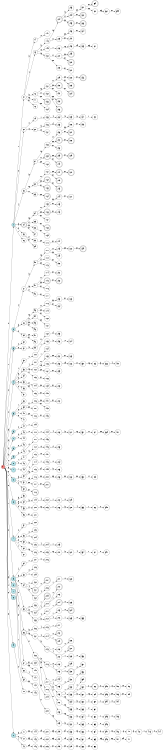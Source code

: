 digraph APTA {
__start0 [label="" shape="none"];

rankdir=LR;
size="8,5";

s0 [style="filled", color="black", fillcolor="#ff817b" shape="circle", label="0"];
s1 [style="filled", color="black", fillcolor="powderblue" shape="circle", label="1"];
s2 [style="filled", color="black", fillcolor="powderblue" shape="circle", label="2"];
s3 [style="filled", color="black", fillcolor="powderblue" shape="circle", label="3"];
s4 [style="filled", color="black", fillcolor="powderblue" shape="circle", label="4"];
s5 [style="filled", color="black", fillcolor="powderblue" shape="circle", label="5"];
s6 [style="filled", color="black", fillcolor="powderblue" shape="circle", label="6"];
s7 [style="filled", color="black", fillcolor="powderblue" shape="circle", label="7"];
s8 [style="filled", color="black", fillcolor="powderblue" shape="circle", label="8"];
s9 [style="filled", color="black", fillcolor="powderblue" shape="circle", label="9"];
s10 [style="filled", color="black", fillcolor="powderblue" shape="circle", label="10"];
s11 [style="filled", color="black", fillcolor="powderblue" shape="circle", label="11"];
s12 [style="filled", color="black", fillcolor="powderblue" shape="circle", label="12"];
s13 [style="filled", color="black", fillcolor="powderblue" shape="circle", label="13"];
s14 [style="filled", color="black", fillcolor="powderblue" shape="circle", label="14"];
s15 [style="filled", color="black", fillcolor="powderblue" shape="circle", label="15"];
s16 [style="filled", color="black", fillcolor="powderblue" shape="circle", label="16"];
s17 [style="filled", color="black", fillcolor="powderblue" shape="circle", label="17"];
s18 [style="filled", color="black", fillcolor="powderblue" shape="circle", label="18"];
s19 [style="filled", color="black", fillcolor="powderblue" shape="circle", label="19"];
s20 [style="filled", color="black", fillcolor="powderblue" shape="circle", label="20"];
s21 [style="filled", color="black", fillcolor="white" shape="circle", label="21"];
s22 [style="filled", color="black", fillcolor="white" shape="circle", label="22"];
s23 [style="filled", color="black", fillcolor="white" shape="circle", label="23"];
s24 [style="rounded,filled", color="black", fillcolor="white" shape="doublecircle", label="24"];
s25 [style="filled", color="black", fillcolor="white" shape="circle", label="25"];
s26 [style="filled", color="black", fillcolor="white" shape="circle", label="26"];
s27 [style="filled", color="black", fillcolor="white" shape="circle", label="27"];
s28 [style="filled", color="black", fillcolor="white" shape="circle", label="28"];
s29 [style="filled", color="black", fillcolor="white" shape="circle", label="29"];
s30 [style="filled", color="black", fillcolor="white" shape="circle", label="30"];
s31 [style="filled", color="black", fillcolor="white" shape="circle", label="31"];
s32 [style="filled", color="black", fillcolor="white" shape="circle", label="32"];
s33 [style="filled", color="black", fillcolor="white" shape="circle", label="33"];
s34 [style="filled", color="black", fillcolor="white" shape="circle", label="34"];
s35 [style="filled", color="black", fillcolor="white" shape="circle", label="35"];
s36 [style="filled", color="black", fillcolor="white" shape="circle", label="36"];
s37 [style="filled", color="black", fillcolor="white" shape="circle", label="37"];
s38 [style="filled", color="black", fillcolor="white" shape="circle", label="38"];
s39 [style="filled", color="black", fillcolor="white" shape="circle", label="39"];
s40 [style="filled", color="black", fillcolor="white" shape="circle", label="40"];
s41 [style="filled", color="black", fillcolor="white" shape="circle", label="41"];
s42 [style="filled", color="black", fillcolor="white" shape="circle", label="42"];
s43 [style="filled", color="black", fillcolor="white" shape="circle", label="43"];
s44 [style="filled", color="black", fillcolor="white" shape="circle", label="44"];
s45 [style="filled", color="black", fillcolor="white" shape="circle", label="45"];
s46 [style="filled", color="black", fillcolor="white" shape="circle", label="46"];
s47 [style="filled", color="black", fillcolor="white" shape="circle", label="47"];
s48 [style="filled", color="black", fillcolor="white" shape="circle", label="48"];
s49 [style="filled", color="black", fillcolor="white" shape="circle", label="49"];
s50 [style="filled", color="black", fillcolor="white" shape="circle", label="50"];
s51 [style="filled", color="black", fillcolor="white" shape="circle", label="51"];
s52 [style="rounded,filled", color="black", fillcolor="white" shape="doublecircle", label="52"];
s53 [style="filled", color="black", fillcolor="white" shape="circle", label="53"];
s54 [style="filled", color="black", fillcolor="white" shape="circle", label="54"];
s55 [style="filled", color="black", fillcolor="white" shape="circle", label="55"];
s56 [style="filled", color="black", fillcolor="white" shape="circle", label="56"];
s57 [style="filled", color="black", fillcolor="white" shape="circle", label="57"];
s58 [style="filled", color="black", fillcolor="white" shape="circle", label="58"];
s59 [style="filled", color="black", fillcolor="white" shape="circle", label="59"];
s60 [style="filled", color="black", fillcolor="white" shape="circle", label="60"];
s61 [style="filled", color="black", fillcolor="white" shape="circle", label="61"];
s62 [style="filled", color="black", fillcolor="white" shape="circle", label="62"];
s63 [style="filled", color="black", fillcolor="white" shape="circle", label="63"];
s64 [style="filled", color="black", fillcolor="white" shape="circle", label="64"];
s65 [style="filled", color="black", fillcolor="white" shape="circle", label="65"];
s66 [style="rounded,filled", color="black", fillcolor="white" shape="doublecircle", label="66"];
s67 [style="filled", color="black", fillcolor="white" shape="circle", label="67"];
s68 [style="filled", color="black", fillcolor="white" shape="circle", label="68"];
s69 [style="filled", color="black", fillcolor="white" shape="circle", label="69"];
s70 [style="filled", color="black", fillcolor="white" shape="circle", label="70"];
s71 [style="filled", color="black", fillcolor="white" shape="circle", label="71"];
s72 [style="filled", color="black", fillcolor="white" shape="circle", label="72"];
s73 [style="filled", color="black", fillcolor="white" shape="circle", label="73"];
s74 [style="filled", color="black", fillcolor="white" shape="circle", label="74"];
s75 [style="filled", color="black", fillcolor="white" shape="circle", label="75"];
s76 [style="filled", color="black", fillcolor="white" shape="circle", label="76"];
s77 [style="filled", color="black", fillcolor="white" shape="circle", label="77"];
s78 [style="filled", color="black", fillcolor="white" shape="circle", label="78"];
s79 [style="filled", color="black", fillcolor="white" shape="circle", label="79"];
s80 [style="filled", color="black", fillcolor="white" shape="circle", label="80"];
s81 [style="filled", color="black", fillcolor="white" shape="circle", label="81"];
s82 [style="filled", color="black", fillcolor="white" shape="circle", label="82"];
s83 [style="filled", color="black", fillcolor="white" shape="circle", label="83"];
s84 [style="filled", color="black", fillcolor="white" shape="circle", label="84"];
s85 [style="filled", color="black", fillcolor="white" shape="circle", label="85"];
s86 [style="filled", color="black", fillcolor="white" shape="circle", label="86"];
s87 [style="filled", color="black", fillcolor="white" shape="circle", label="87"];
s88 [style="filled", color="black", fillcolor="white" shape="circle", label="88"];
s89 [style="filled", color="black", fillcolor="white" shape="circle", label="89"];
s90 [style="filled", color="black", fillcolor="white" shape="circle", label="90"];
s91 [style="filled", color="black", fillcolor="white" shape="circle", label="91"];
s92 [style="filled", color="black", fillcolor="white" shape="circle", label="92"];
s93 [style="filled", color="black", fillcolor="white" shape="circle", label="93"];
s94 [style="filled", color="black", fillcolor="white" shape="circle", label="94"];
s95 [style="filled", color="black", fillcolor="white" shape="circle", label="95"];
s96 [style="filled", color="black", fillcolor="white" shape="circle", label="96"];
s97 [style="filled", color="black", fillcolor="white" shape="circle", label="97"];
s98 [style="filled", color="black", fillcolor="white" shape="circle", label="98"];
s99 [style="filled", color="black", fillcolor="white" shape="circle", label="99"];
s100 [style="filled", color="black", fillcolor="white" shape="circle", label="100"];
s101 [style="filled", color="black", fillcolor="white" shape="circle", label="101"];
s102 [style="filled", color="black", fillcolor="white" shape="circle", label="102"];
s103 [style="filled", color="black", fillcolor="white" shape="circle", label="103"];
s104 [style="filled", color="black", fillcolor="white" shape="circle", label="104"];
s105 [style="filled", color="black", fillcolor="white" shape="circle", label="105"];
s106 [style="filled", color="black", fillcolor="white" shape="circle", label="106"];
s107 [style="filled", color="black", fillcolor="white" shape="circle", label="107"];
s108 [style="filled", color="black", fillcolor="white" shape="circle", label="108"];
s109 [style="filled", color="black", fillcolor="white" shape="circle", label="109"];
s110 [style="filled", color="black", fillcolor="white" shape="circle", label="110"];
s111 [style="filled", color="black", fillcolor="white" shape="circle", label="111"];
s112 [style="filled", color="black", fillcolor="white" shape="circle", label="112"];
s113 [style="filled", color="black", fillcolor="white" shape="circle", label="113"];
s114 [style="filled", color="black", fillcolor="white" shape="circle", label="114"];
s115 [style="filled", color="black", fillcolor="white" shape="circle", label="115"];
s116 [style="filled", color="black", fillcolor="white" shape="circle", label="116"];
s117 [style="filled", color="black", fillcolor="white" shape="circle", label="117"];
s118 [style="rounded,filled", color="black", fillcolor="white" shape="doublecircle", label="118"];
s119 [style="filled", color="black", fillcolor="white" shape="circle", label="119"];
s120 [style="filled", color="black", fillcolor="white" shape="circle", label="120"];
s121 [style="filled", color="black", fillcolor="white" shape="circle", label="121"];
s122 [style="filled", color="black", fillcolor="white" shape="circle", label="122"];
s123 [style="filled", color="black", fillcolor="white" shape="circle", label="123"];
s124 [style="filled", color="black", fillcolor="white" shape="circle", label="124"];
s125 [style="filled", color="black", fillcolor="white" shape="circle", label="125"];
s126 [style="filled", color="black", fillcolor="white" shape="circle", label="126"];
s127 [style="filled", color="black", fillcolor="white" shape="circle", label="127"];
s128 [style="filled", color="black", fillcolor="white" shape="circle", label="128"];
s129 [style="filled", color="black", fillcolor="white" shape="circle", label="129"];
s130 [style="filled", color="black", fillcolor="white" shape="circle", label="130"];
s131 [style="rounded,filled", color="black", fillcolor="white" shape="doublecircle", label="131"];
s132 [style="filled", color="black", fillcolor="white" shape="circle", label="132"];
s133 [style="filled", color="black", fillcolor="white" shape="circle", label="133"];
s134 [style="filled", color="black", fillcolor="white" shape="circle", label="134"];
s135 [style="filled", color="black", fillcolor="white" shape="circle", label="135"];
s136 [style="filled", color="black", fillcolor="white" shape="circle", label="136"];
s137 [style="filled", color="black", fillcolor="white" shape="circle", label="137"];
s138 [style="filled", color="black", fillcolor="white" shape="circle", label="138"];
s139 [style="filled", color="black", fillcolor="white" shape="circle", label="139"];
s140 [style="filled", color="black", fillcolor="white" shape="circle", label="140"];
s141 [style="filled", color="black", fillcolor="white" shape="circle", label="141"];
s142 [style="filled", color="black", fillcolor="white" shape="circle", label="142"];
s143 [style="filled", color="black", fillcolor="white" shape="circle", label="143"];
s144 [style="filled", color="black", fillcolor="white" shape="circle", label="144"];
s145 [style="filled", color="black", fillcolor="white" shape="circle", label="145"];
s146 [style="filled", color="black", fillcolor="white" shape="circle", label="146"];
s147 [style="filled", color="black", fillcolor="white" shape="circle", label="147"];
s148 [style="filled", color="black", fillcolor="white" shape="circle", label="148"];
s149 [style="filled", color="black", fillcolor="white" shape="circle", label="149"];
s150 [style="filled", color="black", fillcolor="white" shape="circle", label="150"];
s151 [style="filled", color="black", fillcolor="white" shape="circle", label="151"];
s152 [style="filled", color="black", fillcolor="white" shape="circle", label="152"];
s153 [style="rounded,filled", color="black", fillcolor="white" shape="doublecircle", label="153"];
s154 [style="filled", color="black", fillcolor="white" shape="circle", label="154"];
s155 [style="filled", color="black", fillcolor="white" shape="circle", label="155"];
s156 [style="filled", color="black", fillcolor="white" shape="circle", label="156"];
s157 [style="filled", color="black", fillcolor="white" shape="circle", label="157"];
s158 [style="filled", color="black", fillcolor="white" shape="circle", label="158"];
s159 [style="rounded,filled", color="black", fillcolor="white" shape="doublecircle", label="159"];
s160 [style="filled", color="black", fillcolor="white" shape="circle", label="160"];
s161 [style="filled", color="black", fillcolor="white" shape="circle", label="161"];
s162 [style="rounded,filled", color="black", fillcolor="white" shape="doublecircle", label="162"];
s163 [style="rounded,filled", color="black", fillcolor="white" shape="doublecircle", label="163"];
s164 [style="rounded,filled", color="black", fillcolor="white" shape="doublecircle", label="164"];
s165 [style="filled", color="black", fillcolor="white" shape="circle", label="165"];
s166 [style="rounded,filled", color="black", fillcolor="white" shape="doublecircle", label="166"];
s167 [style="filled", color="black", fillcolor="white" shape="circle", label="167"];
s168 [style="rounded,filled", color="black", fillcolor="white" shape="doublecircle", label="168"];
s169 [style="filled", color="black", fillcolor="white" shape="circle", label="169"];
s170 [style="filled", color="black", fillcolor="white" shape="circle", label="170"];
s171 [style="filled", color="black", fillcolor="white" shape="circle", label="171"];
s172 [style="filled", color="black", fillcolor="white" shape="circle", label="172"];
s173 [style="filled", color="black", fillcolor="white" shape="circle", label="173"];
s174 [style="filled", color="black", fillcolor="white" shape="circle", label="174"];
s175 [style="rounded,filled", color="black", fillcolor="white" shape="doublecircle", label="175"];
s176 [style="filled", color="black", fillcolor="white" shape="circle", label="176"];
s177 [style="filled", color="black", fillcolor="white" shape="circle", label="177"];
s178 [style="filled", color="black", fillcolor="white" shape="circle", label="178"];
s179 [style="filled", color="black", fillcolor="white" shape="circle", label="179"];
s180 [style="filled", color="black", fillcolor="white" shape="circle", label="180"];
s181 [style="filled", color="black", fillcolor="white" shape="circle", label="181"];
s182 [style="filled", color="black", fillcolor="white" shape="circle", label="182"];
s183 [style="filled", color="black", fillcolor="white" shape="circle", label="183"];
s184 [style="filled", color="black", fillcolor="white" shape="circle", label="184"];
s185 [style="filled", color="black", fillcolor="white" shape="circle", label="185"];
s186 [style="filled", color="black", fillcolor="white" shape="circle", label="186"];
s187 [style="filled", color="black", fillcolor="white" shape="circle", label="187"];
s188 [style="filled", color="black", fillcolor="white" shape="circle", label="188"];
s189 [style="filled", color="black", fillcolor="white" shape="circle", label="189"];
s190 [style="filled", color="black", fillcolor="white" shape="circle", label="190"];
s191 [style="filled", color="black", fillcolor="white" shape="circle", label="191"];
s192 [style="filled", color="black", fillcolor="white" shape="circle", label="192"];
s193 [style="filled", color="black", fillcolor="white" shape="circle", label="193"];
s194 [style="filled", color="black", fillcolor="white" shape="circle", label="194"];
s195 [style="filled", color="black", fillcolor="white" shape="circle", label="195"];
s196 [style="filled", color="black", fillcolor="white" shape="circle", label="196"];
s197 [style="filled", color="black", fillcolor="white" shape="circle", label="197"];
s198 [style="filled", color="black", fillcolor="white" shape="circle", label="198"];
s199 [style="filled", color="black", fillcolor="white" shape="circle", label="199"];
s200 [style="filled", color="black", fillcolor="white" shape="circle", label="200"];
s201 [style="rounded,filled", color="black", fillcolor="white" shape="doublecircle", label="201"];
s202 [style="filled", color="black", fillcolor="white" shape="circle", label="202"];
s203 [style="filled", color="black", fillcolor="white" shape="circle", label="203"];
s204 [style="filled", color="black", fillcolor="white" shape="circle", label="204"];
s205 [style="filled", color="black", fillcolor="white" shape="circle", label="205"];
s206 [style="filled", color="black", fillcolor="white" shape="circle", label="206"];
s207 [style="rounded,filled", color="black", fillcolor="white" shape="doublecircle", label="207"];
s208 [style="filled", color="black", fillcolor="white" shape="circle", label="208"];
s209 [style="rounded,filled", color="black", fillcolor="white" shape="doublecircle", label="209"];
s210 [style="filled", color="black", fillcolor="white" shape="circle", label="210"];
s211 [style="filled", color="black", fillcolor="white" shape="circle", label="211"];
s212 [style="filled", color="black", fillcolor="white" shape="circle", label="212"];
s213 [style="filled", color="black", fillcolor="white" shape="circle", label="213"];
s214 [style="filled", color="black", fillcolor="white" shape="circle", label="214"];
s215 [style="filled", color="black", fillcolor="white" shape="circle", label="215"];
s216 [style="filled", color="black", fillcolor="white" shape="circle", label="216"];
s217 [style="filled", color="black", fillcolor="white" shape="circle", label="217"];
s218 [style="filled", color="black", fillcolor="white" shape="circle", label="218"];
s219 [style="filled", color="black", fillcolor="white" shape="circle", label="219"];
s220 [style="filled", color="black", fillcolor="white" shape="circle", label="220"];
s221 [style="filled", color="black", fillcolor="white" shape="circle", label="221"];
s222 [style="filled", color="black", fillcolor="white" shape="circle", label="222"];
s223 [style="filled", color="black", fillcolor="white" shape="circle", label="223"];
s224 [style="rounded,filled", color="black", fillcolor="white" shape="doublecircle", label="224"];
s225 [style="filled", color="black", fillcolor="white" shape="circle", label="225"];
s226 [style="filled", color="black", fillcolor="white" shape="circle", label="226"];
s227 [style="filled", color="black", fillcolor="white" shape="circle", label="227"];
s228 [style="filled", color="black", fillcolor="white" shape="circle", label="228"];
s229 [style="filled", color="black", fillcolor="white" shape="circle", label="229"];
s230 [style="rounded,filled", color="black", fillcolor="white" shape="doublecircle", label="230"];
s231 [style="filled", color="black", fillcolor="white" shape="circle", label="231"];
s232 [style="rounded,filled", color="black", fillcolor="white" shape="doublecircle", label="232"];
s233 [style="rounded,filled", color="black", fillcolor="white" shape="doublecircle", label="233"];
s234 [style="filled", color="black", fillcolor="white" shape="circle", label="234"];
s235 [style="filled", color="black", fillcolor="white" shape="circle", label="235"];
s236 [style="filled", color="black", fillcolor="white" shape="circle", label="236"];
s237 [style="rounded,filled", color="black", fillcolor="white" shape="doublecircle", label="237"];
s238 [style="filled", color="black", fillcolor="white" shape="circle", label="238"];
s239 [style="rounded,filled", color="black", fillcolor="white" shape="doublecircle", label="239"];
s240 [style="rounded,filled", color="black", fillcolor="white" shape="doublecircle", label="240"];
s241 [style="rounded,filled", color="black", fillcolor="white" shape="doublecircle", label="241"];
s242 [style="rounded,filled", color="black", fillcolor="white" shape="doublecircle", label="242"];
s243 [style="rounded,filled", color="black", fillcolor="white" shape="doublecircle", label="243"];
s244 [style="filled", color="black", fillcolor="white" shape="circle", label="244"];
s245 [style="filled", color="black", fillcolor="white" shape="circle", label="245"];
s246 [style="filled", color="black", fillcolor="white" shape="circle", label="246"];
s247 [style="filled", color="black", fillcolor="white" shape="circle", label="247"];
s248 [style="filled", color="black", fillcolor="white" shape="circle", label="248"];
s249 [style="filled", color="black", fillcolor="white" shape="circle", label="249"];
s250 [style="filled", color="black", fillcolor="white" shape="circle", label="250"];
s251 [style="filled", color="black", fillcolor="white" shape="circle", label="251"];
s252 [style="rounded,filled", color="black", fillcolor="white" shape="doublecircle", label="252"];
s253 [style="filled", color="black", fillcolor="white" shape="circle", label="253"];
s254 [style="filled", color="black", fillcolor="white" shape="circle", label="254"];
s255 [style="filled", color="black", fillcolor="white" shape="circle", label="255"];
s256 [style="filled", color="black", fillcolor="white" shape="circle", label="256"];
s257 [style="filled", color="black", fillcolor="white" shape="circle", label="257"];
s258 [style="filled", color="black", fillcolor="white" shape="circle", label="258"];
s259 [style="filled", color="black", fillcolor="white" shape="circle", label="259"];
s260 [style="filled", color="black", fillcolor="white" shape="circle", label="260"];
s261 [style="filled", color="black", fillcolor="white" shape="circle", label="261"];
s262 [style="filled", color="black", fillcolor="white" shape="circle", label="262"];
s263 [style="filled", color="black", fillcolor="white" shape="circle", label="263"];
s264 [style="filled", color="black", fillcolor="white" shape="circle", label="264"];
s265 [style="filled", color="black", fillcolor="white" shape="circle", label="265"];
s266 [style="filled", color="black", fillcolor="white" shape="circle", label="266"];
s267 [style="filled", color="black", fillcolor="white" shape="circle", label="267"];
s268 [style="filled", color="black", fillcolor="white" shape="circle", label="268"];
s269 [style="filled", color="black", fillcolor="white" shape="circle", label="269"];
s270 [style="filled", color="black", fillcolor="white" shape="circle", label="270"];
s271 [style="filled", color="black", fillcolor="white" shape="circle", label="271"];
s272 [style="rounded,filled", color="black", fillcolor="white" shape="doublecircle", label="272"];
s273 [style="filled", color="black", fillcolor="white" shape="circle", label="273"];
s274 [style="rounded,filled", color="black", fillcolor="white" shape="doublecircle", label="274"];
s275 [style="filled", color="black", fillcolor="white" shape="circle", label="275"];
s276 [style="filled", color="black", fillcolor="white" shape="circle", label="276"];
s277 [style="filled", color="black", fillcolor="white" shape="circle", label="277"];
s278 [style="rounded,filled", color="black", fillcolor="white" shape="doublecircle", label="278"];
s279 [style="rounded,filled", color="black", fillcolor="white" shape="doublecircle", label="279"];
s280 [style="filled", color="black", fillcolor="white" shape="circle", label="280"];
s281 [style="filled", color="black", fillcolor="white" shape="circle", label="281"];
s282 [style="filled", color="black", fillcolor="white" shape="circle", label="282"];
s283 [style="filled", color="black", fillcolor="white" shape="circle", label="283"];
s284 [style="filled", color="black", fillcolor="white" shape="circle", label="284"];
s285 [style="filled", color="black", fillcolor="white" shape="circle", label="285"];
s286 [style="filled", color="black", fillcolor="white" shape="circle", label="286"];
s287 [style="filled", color="black", fillcolor="white" shape="circle", label="287"];
s288 [style="filled", color="black", fillcolor="white" shape="circle", label="288"];
s289 [style="filled", color="black", fillcolor="white" shape="circle", label="289"];
s290 [style="filled", color="black", fillcolor="white" shape="circle", label="290"];
s291 [style="filled", color="black", fillcolor="white" shape="circle", label="291"];
s292 [style="filled", color="black", fillcolor="white" shape="circle", label="292"];
s293 [style="filled", color="black", fillcolor="white" shape="circle", label="293"];
s294 [style="filled", color="black", fillcolor="white" shape="circle", label="294"];
s295 [style="rounded,filled", color="black", fillcolor="white" shape="doublecircle", label="295"];
s296 [style="filled", color="black", fillcolor="white" shape="circle", label="296"];
s297 [style="filled", color="black", fillcolor="white" shape="circle", label="297"];
s298 [style="filled", color="black", fillcolor="white" shape="circle", label="298"];
s299 [style="rounded,filled", color="black", fillcolor="white" shape="doublecircle", label="299"];
s300 [style="rounded,filled", color="black", fillcolor="white" shape="doublecircle", label="300"];
s301 [style="filled", color="black", fillcolor="white" shape="circle", label="301"];
s302 [style="filled", color="black", fillcolor="white" shape="circle", label="302"];
s303 [style="rounded,filled", color="black", fillcolor="white" shape="doublecircle", label="303"];
s304 [style="rounded,filled", color="black", fillcolor="white" shape="doublecircle", label="304"];
s305 [style="filled", color="black", fillcolor="white" shape="circle", label="305"];
s306 [style="filled", color="black", fillcolor="white" shape="circle", label="306"];
s307 [style="rounded,filled", color="black", fillcolor="white" shape="doublecircle", label="307"];
s308 [style="rounded,filled", color="black", fillcolor="white" shape="doublecircle", label="308"];
s309 [style="rounded,filled", color="black", fillcolor="white" shape="doublecircle", label="309"];
s310 [style="rounded,filled", color="black", fillcolor="white" shape="doublecircle", label="310"];
s311 [style="filled", color="black", fillcolor="white" shape="circle", label="311"];
s312 [style="filled", color="black", fillcolor="white" shape="circle", label="312"];
s313 [style="filled", color="black", fillcolor="white" shape="circle", label="313"];
s314 [style="filled", color="black", fillcolor="white" shape="circle", label="314"];
s315 [style="filled", color="black", fillcolor="white" shape="circle", label="315"];
s316 [style="filled", color="black", fillcolor="white" shape="circle", label="316"];
s317 [style="filled", color="black", fillcolor="white" shape="circle", label="317"];
s318 [style="filled", color="black", fillcolor="white" shape="circle", label="318"];
s319 [style="filled", color="black", fillcolor="white" shape="circle", label="319"];
s320 [style="filled", color="black", fillcolor="white" shape="circle", label="320"];
s321 [style="filled", color="black", fillcolor="white" shape="circle", label="321"];
s322 [style="filled", color="black", fillcolor="white" shape="circle", label="322"];
s323 [style="filled", color="black", fillcolor="white" shape="circle", label="323"];
s324 [style="rounded,filled", color="black", fillcolor="white" shape="doublecircle", label="324"];
s325 [style="filled", color="black", fillcolor="white" shape="circle", label="325"];
s326 [style="filled", color="black", fillcolor="white" shape="circle", label="326"];
s327 [style="rounded,filled", color="black", fillcolor="white" shape="doublecircle", label="327"];
s328 [style="filled", color="black", fillcolor="white" shape="circle", label="328"];
s329 [style="filled", color="black", fillcolor="white" shape="circle", label="329"];
s330 [style="rounded,filled", color="black", fillcolor="white" shape="doublecircle", label="330"];
s331 [style="filled", color="black", fillcolor="white" shape="circle", label="331"];
s332 [style="filled", color="black", fillcolor="white" shape="circle", label="332"];
s333 [style="filled", color="black", fillcolor="white" shape="circle", label="333"];
s334 [style="filled", color="black", fillcolor="white" shape="circle", label="334"];
s335 [style="filled", color="black", fillcolor="white" shape="circle", label="335"];
s336 [style="filled", color="black", fillcolor="white" shape="circle", label="336"];
s337 [style="filled", color="black", fillcolor="white" shape="circle", label="337"];
s338 [style="filled", color="black", fillcolor="white" shape="circle", label="338"];
s339 [style="filled", color="black", fillcolor="white" shape="circle", label="339"];
s340 [style="filled", color="black", fillcolor="white" shape="circle", label="340"];
s341 [style="filled", color="black", fillcolor="white" shape="circle", label="341"];
s342 [style="rounded,filled", color="black", fillcolor="white" shape="doublecircle", label="342"];
s343 [style="rounded,filled", color="black", fillcolor="white" shape="doublecircle", label="343"];
s344 [style="filled", color="black", fillcolor="white" shape="circle", label="344"];
s345 [style="filled", color="black", fillcolor="white" shape="circle", label="345"];
s346 [style="rounded,filled", color="black", fillcolor="white" shape="doublecircle", label="346"];
s347 [style="filled", color="black", fillcolor="white" shape="circle", label="347"];
s348 [style="filled", color="black", fillcolor="white" shape="circle", label="348"];
s349 [style="rounded,filled", color="black", fillcolor="white" shape="doublecircle", label="349"];
s350 [style="filled", color="black", fillcolor="white" shape="circle", label="350"];
s351 [style="filled", color="black", fillcolor="white" shape="circle", label="351"];
s352 [style="filled", color="black", fillcolor="white" shape="circle", label="352"];
s353 [style="filled", color="black", fillcolor="white" shape="circle", label="353"];
s354 [style="filled", color="black", fillcolor="white" shape="circle", label="354"];
s355 [style="filled", color="black", fillcolor="white" shape="circle", label="355"];
s356 [style="filled", color="black", fillcolor="white" shape="circle", label="356"];
s357 [style="filled", color="black", fillcolor="white" shape="circle", label="357"];
s358 [style="filled", color="black", fillcolor="white" shape="circle", label="358"];
s359 [style="filled", color="black", fillcolor="white" shape="circle", label="359"];
s360 [style="filled", color="black", fillcolor="white" shape="circle", label="360"];
s361 [style="filled", color="black", fillcolor="white" shape="circle", label="361"];
s362 [style="filled", color="black", fillcolor="white" shape="circle", label="362"];
s363 [style="filled", color="black", fillcolor="white" shape="circle", label="363"];
s364 [style="filled", color="black", fillcolor="white" shape="circle", label="364"];
s365 [style="filled", color="black", fillcolor="white" shape="circle", label="365"];
s366 [style="filled", color="black", fillcolor="white" shape="circle", label="366"];
s367 [style="filled", color="black", fillcolor="white" shape="circle", label="367"];
s368 [style="filled", color="black", fillcolor="white" shape="circle", label="368"];
s369 [style="rounded,filled", color="black", fillcolor="white" shape="doublecircle", label="369"];
s370 [style="filled", color="black", fillcolor="white" shape="circle", label="370"];
s371 [style="filled", color="black", fillcolor="white" shape="circle", label="371"];
s372 [style="filled", color="black", fillcolor="white" shape="circle", label="372"];
s373 [style="filled", color="black", fillcolor="white" shape="circle", label="373"];
s374 [style="filled", color="black", fillcolor="white" shape="circle", label="374"];
s375 [style="filled", color="black", fillcolor="white" shape="circle", label="375"];
s376 [style="filled", color="black", fillcolor="white" shape="circle", label="376"];
s377 [style="filled", color="black", fillcolor="white" shape="circle", label="377"];
s378 [style="rounded,filled", color="black", fillcolor="white" shape="doublecircle", label="378"];
s379 [style="filled", color="black", fillcolor="white" shape="circle", label="379"];
s380 [style="filled", color="black", fillcolor="white" shape="circle", label="380"];
s381 [style="filled", color="black", fillcolor="white" shape="circle", label="381"];
s382 [style="filled", color="black", fillcolor="white" shape="circle", label="382"];
s383 [style="filled", color="black", fillcolor="white" shape="circle", label="383"];
s384 [style="filled", color="black", fillcolor="white" shape="circle", label="384"];
s385 [style="filled", color="black", fillcolor="white" shape="circle", label="385"];
s386 [style="filled", color="black", fillcolor="white" shape="circle", label="386"];
s387 [style="filled", color="black", fillcolor="white" shape="circle", label="387"];
s388 [style="filled", color="black", fillcolor="white" shape="circle", label="388"];
s389 [style="filled", color="black", fillcolor="white" shape="circle", label="389"];
s390 [style="filled", color="black", fillcolor="white" shape="circle", label="390"];
s391 [style="filled", color="black", fillcolor="white" shape="circle", label="391"];
s392 [style="filled", color="black", fillcolor="white" shape="circle", label="392"];
s393 [style="filled", color="black", fillcolor="white" shape="circle", label="393"];
s394 [style="filled", color="black", fillcolor="white" shape="circle", label="394"];
s395 [style="filled", color="black", fillcolor="white" shape="circle", label="395"];
s396 [style="filled", color="black", fillcolor="white" shape="circle", label="396"];
s397 [style="filled", color="black", fillcolor="white" shape="circle", label="397"];
s398 [style="filled", color="black", fillcolor="white" shape="circle", label="398"];
s399 [style="filled", color="black", fillcolor="white" shape="circle", label="399"];
s400 [style="filled", color="black", fillcolor="white" shape="circle", label="400"];
s401 [style="filled", color="black", fillcolor="white" shape="circle", label="401"];
s402 [style="filled", color="black", fillcolor="white" shape="circle", label="402"];
s403 [style="filled", color="black", fillcolor="white" shape="circle", label="403"];
s404 [style="filled", color="black", fillcolor="white" shape="circle", label="404"];
s405 [style="filled", color="black", fillcolor="white" shape="circle", label="405"];
s406 [style="filled", color="black", fillcolor="white" shape="circle", label="406"];
s407 [style="filled", color="black", fillcolor="white" shape="circle", label="407"];
s408 [style="filled", color="black", fillcolor="white" shape="circle", label="408"];
s409 [style="filled", color="black", fillcolor="white" shape="circle", label="409"];
s410 [style="filled", color="black", fillcolor="white" shape="circle", label="410"];
s411 [style="filled", color="black", fillcolor="white" shape="circle", label="411"];
s412 [style="filled", color="black", fillcolor="white" shape="circle", label="412"];
s413 [style="filled", color="black", fillcolor="white" shape="circle", label="413"];
s414 [style="filled", color="black", fillcolor="white" shape="circle", label="414"];
s0 -> s1 [label="0"];
s0 -> s2 [label="1"];
s0 -> s3 [label="2"];
s0 -> s4 [label="4"];
s0 -> s5 [label="5"];
s0 -> s6 [label="6"];
s0 -> s7 [label="8"];
s0 -> s8 [label="9"];
s0 -> s9 [label="10"];
s0 -> s10 [label="14"];
s0 -> s11 [label="15"];
s0 -> s12 [label="16"];
s0 -> s13 [label="17"];
s0 -> s14 [label="20"];
s0 -> s15 [label="21"];
s0 -> s16 [label="22"];
s0 -> s17 [label="23"];
s0 -> s18 [label="24"];
s0 -> s19 [label="28"];
s0 -> s20 [label="29"];
s1 -> s21 [label="1"];
s1 -> s22 [label="2"];
s1 -> s23 [label="4"];
s1 -> s24 [label="5"];
s1 -> s25 [label="16"];
s1 -> s26 [label="21"];
s2 -> s27 [label="4"];
s2 -> s28 [label="5"];
s2 -> s29 [label="16"];
s3 -> s30 [label="0"];
s3 -> s31 [label="8"];
s4 -> s32 [label="1"];
s4 -> s33 [label="5"];
s4 -> s34 [label="8"];
s4 -> s35 [label="16"];
s4 -> s36 [label="17"];
s4 -> s37 [label="20"];
s5 -> s38 [label="7"];
s5 -> s39 [label="16"];
s5 -> s40 [label="17"];
s5 -> s41 [label="28"];
s6 -> s42 [label="4"];
s7 -> s43 [label="2"];
s7 -> s44 [label="10"];
s8 -> s45 [label="12"];
s9 -> s46 [label="8"];
s10 -> s47 [label="11"];
s10 -> s48 [label="12"];
s11 -> s49 [label="14"];
s12 -> s50 [label="5"];
s12 -> s51 [label="17"];
s12 -> s52 [label="20"];
s13 -> s53 [label="5"];
s13 -> s54 [label="16"];
s13 -> s55 [label="19"];
s13 -> s56 [label="20"];
s14 -> s57 [label="4"];
s14 -> s58 [label="5"];
s14 -> s59 [label="16"];
s14 -> s60 [label="17"];
s14 -> s61 [label="21"];
s15 -> s62 [label="4"];
s15 -> s63 [label="5"];
s15 -> s64 [label="16"];
s15 -> s65 [label="17"];
s15 -> s66 [label="20"];
s15 -> s67 [label="23"];
s16 -> s68 [label="16"];
s17 -> s69 [label="21"];
s19 -> s70 [label="22"];
s20 -> s71 [label="23"];
s20 -> s72 [label="28"];
s20 -> s73 [label="31"];
s21 -> s74 [label="3"];
s21 -> s75 [label="4"];
s21 -> s76 [label="5"];
s21 -> s77 [label="16"];
s21 -> s78 [label="21"];
s22 -> s79 [label="0"];
s22 -> s80 [label="8"];
s23 -> s81 [label="5"];
s23 -> s82 [label="16"];
s23 -> s83 [label="17"];
s24 -> s84 [label="16"];
s24 -> s85 [label="17"];
s24 -> s86 [label="20"];
s24 -> s87 [label="21"];
s25 -> s88 [label="17"];
s25 -> s89 [label="21"];
s27 -> s90 [label="5"];
s27 -> s91 [label="16"];
s27 -> s92 [label="17"];
s28 -> s93 [label="16"];
s28 -> s94 [label="17"];
s28 -> s95 [label="20"];
s28 -> s96 [label="21"];
s29 -> s97 [label="20"];
s29 -> s98 [label="21"];
s31 -> s99 [label="9"];
s32 -> s100 [label="0"];
s33 -> s101 [label="4"];
s33 -> s102 [label="16"];
s33 -> s103 [label="17"];
s35 -> s104 [label="17"];
s35 -> s105 [label="20"];
s39 -> s106 [label="17"];
s39 -> s107 [label="20"];
s40 -> s108 [label="20"];
s42 -> s109 [label="1"];
s43 -> s110 [label="0"];
s46 -> s111 [label="2"];
s47 -> s112 [label="9"];
s49 -> s113 [label="11"];
s50 -> s114 [label="4"];
s50 -> s115 [label="16"];
s51 -> s116 [label="19"];
s51 -> s117 [label="20"];
s52 -> s118 [label="21"];
s54 -> s119 [label="5"];
s55 -> s120 [label="17"];
s56 -> s121 [label="21"];
s57 -> s122 [label="0"];
s58 -> s123 [label="0"];
s58 -> s124 [label="1"];
s59 -> s125 [label="5"];
s60 -> s126 [label="16"];
s62 -> s127 [label="1"];
s63 -> s128 [label="0"];
s63 -> s129 [label="1"];
s64 -> s130 [label="1"];
s64 -> s131 [label="4"];
s64 -> s132 [label="5"];
s65 -> s133 [label="1"];
s65 -> s134 [label="5"];
s65 -> s135 [label="16"];
s66 -> s136 [label="5"];
s66 -> s137 [label="16"];
s66 -> s138 [label="17"];
s67 -> s139 [label="21"];
s67 -> s140 [label="28"];
s68 -> s141 [label="4"];
s69 -> s142 [label="20"];
s70 -> s143 [label="20"];
s71 -> s144 [label="22"];
s72 -> s145 [label="25"];
s73 -> s146 [label="29"];
s74 -> s147 [label="2"];
s75 -> s148 [label="5"];
s75 -> s149 [label="6"];
s75 -> s150 [label="16"];
s76 -> s151 [label="16"];
s76 -> s152 [label="17"];
s76 -> s153 [label="20"];
s77 -> s154 [label="20"];
s79 -> s155 [label="1"];
s80 -> s156 [label="9"];
s80 -> s157 [label="10"];
s81 -> s158 [label="16"];
s81 -> s159 [label="17"];
s81 -> s160 [label="20"];
s82 -> s161 [label="17"];
s82 -> s162 [label="20"];
s82 -> s163 [label="21"];
s83 -> s164 [label="20"];
s84 -> s165 [label="17"];
s84 -> s166 [label="20"];
s84 -> s167 [label="21"];
s85 -> s168 [label="21"];
s86 -> s169 [label="21"];
s88 -> s170 [label="20"];
s90 -> s171 [label="16"];
s90 -> s172 [label="17"];
s90 -> s173 [label="20"];
s91 -> s174 [label="17"];
s91 -> s175 [label="20"];
s91 -> s176 [label="21"];
s92 -> s177 [label="21"];
s93 -> s178 [label="17"];
s93 -> s179 [label="20"];
s93 -> s180 [label="21"];
s94 -> s181 [label="20"];
s99 -> s182 [label="11"];
s100 -> s183 [label="1"];
s101 -> s184 [label="1"];
s102 -> s185 [label="17"];
s102 -> s186 [label="19"];
s102 -> s187 [label="20"];
s103 -> s188 [label="21"];
s104 -> s189 [label="20"];
s105 -> s190 [label="21"];
s106 -> s191 [label="20"];
s106 -> s192 [label="21"];
s108 -> s193 [label="21"];
s110 -> s194 [label="1"];
s111 -> s195 [label="0"];
s112 -> s196 [label="8"];
s113 -> s197 [label="10"];
s114 -> s198 [label="1"];
s115 -> s199 [label="24"];
s116 -> s200 [label="22"];
s117 -> s201 [label="21"];
s119 -> s202 [label="4"];
s120 -> s203 [label="18"];
s125 -> s204 [label="4"];
s126 -> s205 [label="17"];
s127 -> s206 [label="0"];
s131 -> s207 [label="0"];
s132 -> s208 [label="4"];
s134 -> s209 [label="1"];
s134 -> s210 [label="4"];
s135 -> s211 [label="4"];
s135 -> s212 [label="5"];
s136 -> s213 [label="4"];
s137 -> s214 [label="4"];
s137 -> s215 [label="5"];
s138 -> s216 [label="5"];
s138 -> s217 [label="16"];
s138 -> s218 [label="20"];
s140 -> s219 [label="23"];
s142 -> s220 [label="17"];
s144 -> s221 [label="19"];
s145 -> s222 [label="19"];
s146 -> s223 [label="23"];
s148 -> s224 [label="16"];
s148 -> s225 [label="17"];
s149 -> s226 [label="7"];
s150 -> s227 [label="17"];
s150 -> s228 [label="20"];
s151 -> s229 [label="17"];
s151 -> s230 [label="20"];
s151 -> s231 [label="21"];
s152 -> s232 [label="20"];
s152 -> s233 [label="21"];
s155 -> s234 [label="4"];
s156 -> s235 [label="14"];
s158 -> s236 [label="17"];
s158 -> s237 [label="20"];
s158 -> s238 [label="21"];
s159 -> s239 [label="20"];
s159 -> s240 [label="21"];
s161 -> s241 [label="20"];
s161 -> s242 [label="21"];
s162 -> s243 [label="21"];
s165 -> s244 [label="20"];
s165 -> s245 [label="21"];
s166 -> s246 [label="21"];
s170 -> s247 [label="21"];
s171 -> s248 [label="17"];
s171 -> s249 [label="20"];
s172 -> s250 [label="21"];
s174 -> s251 [label="21"];
s175 -> s252 [label="21"];
s178 -> s253 [label="20"];
s178 -> s254 [label="21"];
s182 -> s255 [label="14"];
s183 -> s256 [label="3"];
s185 -> s257 [label="20"];
s186 -> s258 [label="17"];
s187 -> s259 [label="21"];
s189 -> s260 [label="21"];
s191 -> s261 [label="21"];
s194 -> s262 [label="4"];
s196 -> s263 [label="2"];
s198 -> s264 [label="0"];
s199 -> s265 [label="5"];
s200 -> s266 [label="23"];
s202 -> s267 [label="1"];
s203 -> s268 [label="7"];
s204 -> s269 [label="1"];
s205 -> s270 [label="16"];
s208 -> s271 [label="1"];
s210 -> s272 [label="0"];
s210 -> s273 [label="1"];
s211 -> s274 [label="1"];
s212 -> s275 [label="1"];
s212 -> s276 [label="4"];
s213 -> s277 [label="1"];
s214 -> s278 [label="0"];
s214 -> s279 [label="1"];
s215 -> s280 [label="1"];
s215 -> s281 [label="4"];
s216 -> s282 [label="0"];
s216 -> s283 [label="4"];
s217 -> s284 [label="1"];
s217 -> s285 [label="4"];
s217 -> s286 [label="5"];
s217 -> s287 [label="17"];
s218 -> s288 [label="17"];
s220 -> s289 [label="16"];
s221 -> s290 [label="25"];
s222 -> s291 [label="25"];
s223 -> s292 [label="21"];
s224 -> s293 [label="5"];
s224 -> s294 [label="17"];
s224 -> s295 [label="20"];
s225 -> s296 [label="20"];
s225 -> s297 [label="21"];
s226 -> s298 [label="18"];
s227 -> s299 [label="20"];
s227 -> s300 [label="21"];
s228 -> s301 [label="21"];
s229 -> s302 [label="20"];
s229 -> s303 [label="21"];
s230 -> s304 [label="21"];
s234 -> s305 [label="9"];
s236 -> s306 [label="20"];
s236 -> s307 [label="21"];
s237 -> s308 [label="21"];
s239 -> s309 [label="21"];
s241 -> s310 [label="21"];
s244 -> s311 [label="21"];
s248 -> s312 [label="20"];
s253 -> s313 [label="21"];
s256 -> s314 [label="2"];
s257 -> s315 [label="21"];
s258 -> s316 [label="19"];
s262 -> s317 [label="5"];
s266 -> s318 [label="22"];
s267 -> s319 [label="0"];
s268 -> s320 [label="5"];
s270 -> s321 [label="5"];
s271 -> s322 [label="0"];
s274 -> s323 [label="0"];
s275 -> s324 [label="0"];
s276 -> s325 [label="1"];
s280 -> s326 [label="0"];
s281 -> s327 [label="0"];
s281 -> s328 [label="1"];
s283 -> s329 [label="0"];
s283 -> s330 [label="1"];
s285 -> s331 [label="0"];
s286 -> s332 [label="1"];
s286 -> s333 [label="4"];
s286 -> s334 [label="16"];
s287 -> s335 [label="16"];
s288 -> s336 [label="16"];
s289 -> s337 [label="5"];
s290 -> s338 [label="24"];
s291 -> s339 [label="19"];
s292 -> s340 [label="20"];
s294 -> s341 [label="20"];
s294 -> s342 [label="21"];
s295 -> s343 [label="21"];
s296 -> s344 [label="21"];
s298 -> s345 [label="19"];
s302 -> s346 [label="21"];
s305 -> s347 [label="3"];
s306 -> s348 [label="21"];
s312 -> s349 [label="21"];
s316 -> s350 [label="17"];
s317 -> s351 [label="16"];
s318 -> s352 [label="20"];
s320 -> s353 [label="4"];
s321 -> s354 [label="4"];
s325 -> s355 [label="0"];
s328 -> s356 [label="0"];
s330 -> s357 [label="0"];
s332 -> s358 [label="0"];
s333 -> s359 [label="0"];
s333 -> s360 [label="1"];
s333 -> s361 [label="5"];
s334 -> s362 [label="5"];
s335 -> s363 [label="5"];
s336 -> s364 [label="5"];
s337 -> s365 [label="4"];
s338 -> s366 [label="13"];
s339 -> s367 [label="18"];
s340 -> s368 [label="22"];
s341 -> s369 [label="21"];
s341 -> s370 [label="22"];
s345 -> s371 [label="23"];
s347 -> s372 [label="1"];
s350 -> s373 [label="16"];
s351 -> s374 [label="17"];
s352 -> s375 [label="17"];
s353 -> s376 [label="1"];
s354 -> s377 [label="1"];
s360 -> s378 [label="0"];
s361 -> s379 [label="16"];
s362 -> s380 [label="4"];
s363 -> s381 [label="4"];
s364 -> s382 [label="4"];
s365 -> s383 [label="1"];
s366 -> s384 [label="7"];
s367 -> s385 [label="19"];
s368 -> s386 [label="20"];
s370 -> s387 [label="23"];
s373 -> s388 [label="5"];
s374 -> s389 [label="20"];
s376 -> s390 [label="0"];
s377 -> s391 [label="0"];
s378 -> s392 [label="2"];
s379 -> s393 [label="17"];
s380 -> s394 [label="1"];
s382 -> s395 [label="1"];
s383 -> s396 [label="0"];
s384 -> s397 [label="6"];
s385 -> s398 [label="25"];
s387 -> s399 [label="21"];
s388 -> s400 [label="4"];
s389 -> s401 [label="21"];
s392 -> s402 [label="8"];
s393 -> s403 [label="20"];
s394 -> s404 [label="0"];
s395 -> s405 [label="0"];
s397 -> s406 [label="12"];
s398 -> s407 [label="28"];
s402 -> s408 [label="10"];
s403 -> s409 [label="21"];
s406 -> s410 [label="6"];
s407 -> s411 [label="29"];
s410 -> s412 [label="3"];
s412 -> s413 [label="1"];
s413 -> s414 [label="0"];

}